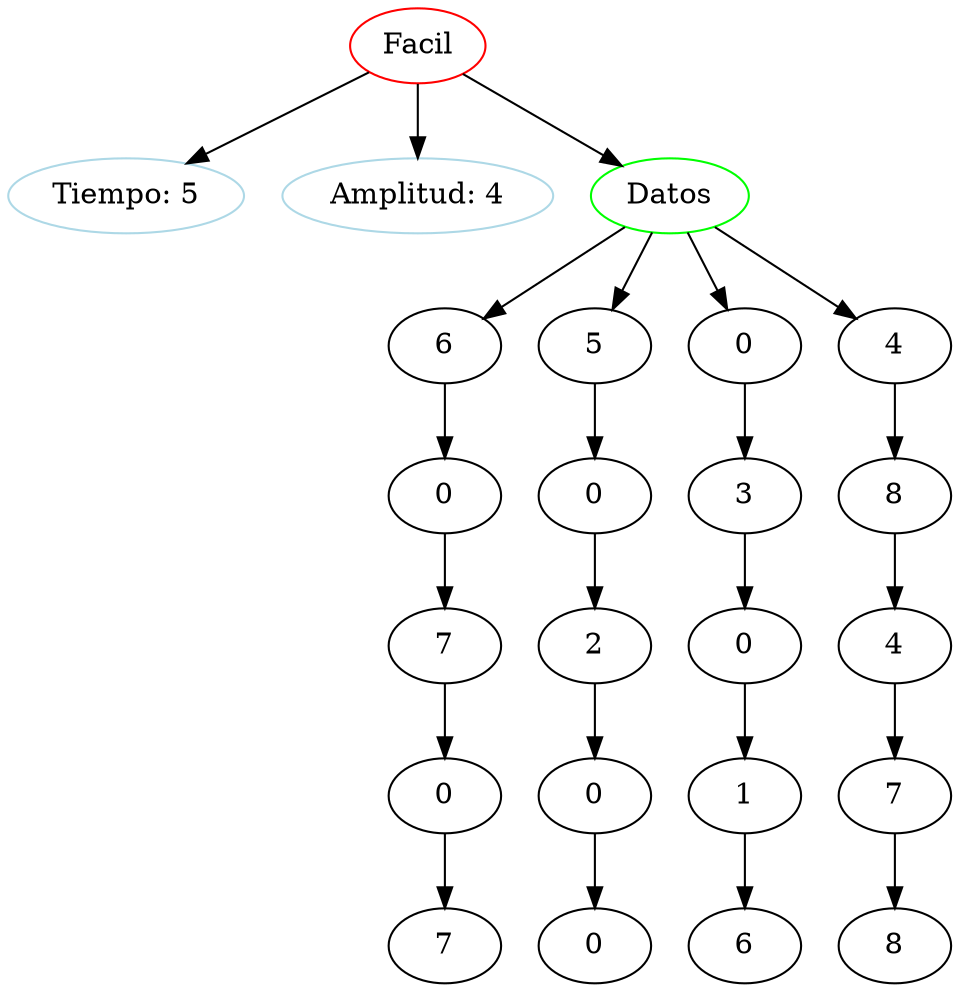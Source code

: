 digraph G {
"senal_Facil" [label="Facil", shape=ellipse, color=red];
"senal_Facil_tiempo" [label="Tiempo: 5", shape=ellipse, color=lightblue];
"senal_Facil_amplitud" [label="Amplitud: 4", shape=ellipse, color=lightblue];
"senal_Facil" -> "senal_Facil_tiempo";
"senal_Facil" -> "senal_Facil_amplitud";
"senal_Facil_items" [label="Datos", shape=ellipse, color=green];
"senal_Facil" -> "senal_Facil_items";
"senal_Facil_item_1_1" [label="6", shape=ellipse];
"senal_Facil_items" -> "senal_Facil_item_1_1";
"senal_Facil_item_2_1" [label="0", shape=ellipse];
"senal_Facil_item_1_1" -> "senal_Facil_item_2_1";
"senal_Facil_item_3_1" [label="7", shape=ellipse];
"senal_Facil_item_2_1" -> "senal_Facil_item_3_1";
"senal_Facil_item_4_1" [label="0", shape=ellipse];
"senal_Facil_item_3_1" -> "senal_Facil_item_4_1";
"senal_Facil_item_5_1" [label="7", shape=ellipse];
"senal_Facil_item_4_1" -> "senal_Facil_item_5_1";
"senal_Facil_item_1_2" [label="5", shape=ellipse];
"senal_Facil_items" -> "senal_Facil_item_1_2";
"senal_Facil_item_2_2" [label="0", shape=ellipse];
"senal_Facil_item_1_2" -> "senal_Facil_item_2_2";
"senal_Facil_item_3_2" [label="2", shape=ellipse];
"senal_Facil_item_2_2" -> "senal_Facil_item_3_2";
"senal_Facil_item_4_2" [label="0", shape=ellipse];
"senal_Facil_item_3_2" -> "senal_Facil_item_4_2";
"senal_Facil_item_5_2" [label="0", shape=ellipse];
"senal_Facil_item_4_2" -> "senal_Facil_item_5_2";
"senal_Facil_item_1_3" [label="0", shape=ellipse];
"senal_Facil_items" -> "senal_Facil_item_1_3";
"senal_Facil_item_2_3" [label="3", shape=ellipse];
"senal_Facil_item_1_3" -> "senal_Facil_item_2_3";
"senal_Facil_item_3_3" [label="0", shape=ellipse];
"senal_Facil_item_2_3" -> "senal_Facil_item_3_3";
"senal_Facil_item_4_3" [label="1", shape=ellipse];
"senal_Facil_item_3_3" -> "senal_Facil_item_4_3";
"senal_Facil_item_5_3" [label="6", shape=ellipse];
"senal_Facil_item_4_3" -> "senal_Facil_item_5_3";
"senal_Facil_item_1_4" [label="4", shape=ellipse];
"senal_Facil_items" -> "senal_Facil_item_1_4";
"senal_Facil_item_2_4" [label="8", shape=ellipse];
"senal_Facil_item_1_4" -> "senal_Facil_item_2_4";
"senal_Facil_item_3_4" [label="4", shape=ellipse];
"senal_Facil_item_2_4" -> "senal_Facil_item_3_4";
"senal_Facil_item_4_4" [label="7", shape=ellipse];
"senal_Facil_item_3_4" -> "senal_Facil_item_4_4";
"senal_Facil_item_5_4" [label="8", shape=ellipse];
"senal_Facil_item_4_4" -> "senal_Facil_item_5_4";
}
